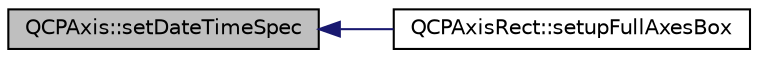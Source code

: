 digraph "QCPAxis::setDateTimeSpec"
{
  edge [fontname="Helvetica",fontsize="10",labelfontname="Helvetica",labelfontsize="10"];
  node [fontname="Helvetica",fontsize="10",shape=record];
  rankdir="LR";
  Node636 [label="QCPAxis::setDateTimeSpec",height=0.2,width=0.4,color="black", fillcolor="grey75", style="filled", fontcolor="black"];
  Node636 -> Node637 [dir="back",color="midnightblue",fontsize="10",style="solid",fontname="Helvetica"];
  Node637 [label="QCPAxisRect::setupFullAxesBox",height=0.2,width=0.4,color="black", fillcolor="white", style="filled",URL="$class_q_c_p_axis_rect.html#a5fa906175447b14206954f77fc7f1ef4"];
}
